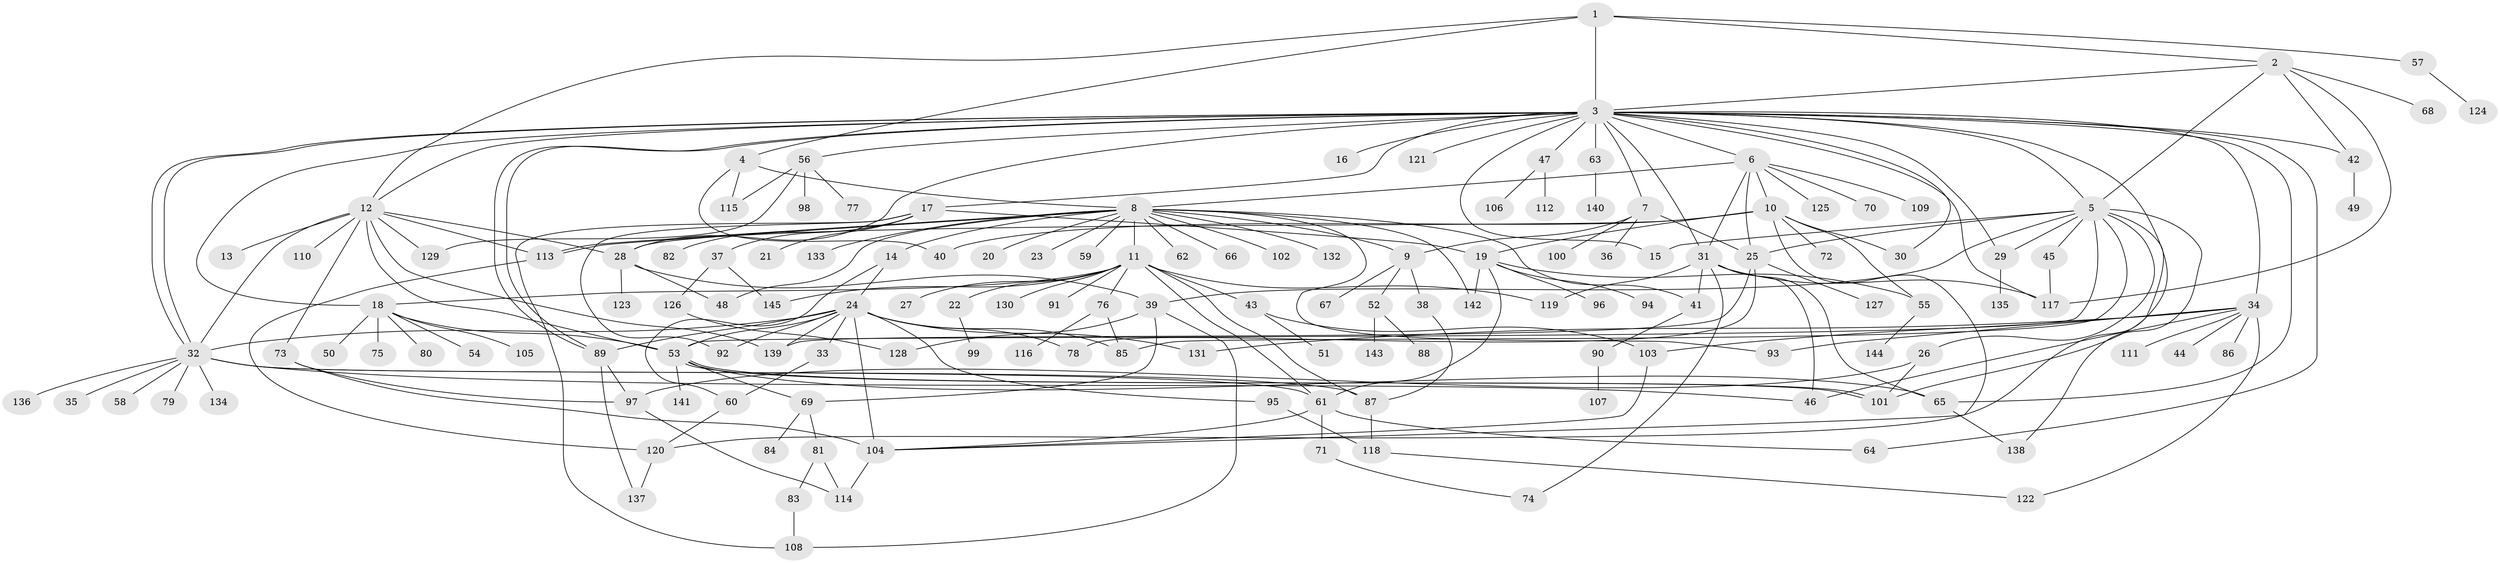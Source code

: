 // Generated by graph-tools (version 1.1) at 2025/47/03/09/25 04:47:45]
// undirected, 145 vertices, 224 edges
graph export_dot {
graph [start="1"]
  node [color=gray90,style=filled];
  1;
  2;
  3;
  4;
  5;
  6;
  7;
  8;
  9;
  10;
  11;
  12;
  13;
  14;
  15;
  16;
  17;
  18;
  19;
  20;
  21;
  22;
  23;
  24;
  25;
  26;
  27;
  28;
  29;
  30;
  31;
  32;
  33;
  34;
  35;
  36;
  37;
  38;
  39;
  40;
  41;
  42;
  43;
  44;
  45;
  46;
  47;
  48;
  49;
  50;
  51;
  52;
  53;
  54;
  55;
  56;
  57;
  58;
  59;
  60;
  61;
  62;
  63;
  64;
  65;
  66;
  67;
  68;
  69;
  70;
  71;
  72;
  73;
  74;
  75;
  76;
  77;
  78;
  79;
  80;
  81;
  82;
  83;
  84;
  85;
  86;
  87;
  88;
  89;
  90;
  91;
  92;
  93;
  94;
  95;
  96;
  97;
  98;
  99;
  100;
  101;
  102;
  103;
  104;
  105;
  106;
  107;
  108;
  109;
  110;
  111;
  112;
  113;
  114;
  115;
  116;
  117;
  118;
  119;
  120;
  121;
  122;
  123;
  124;
  125;
  126;
  127;
  128;
  129;
  130;
  131;
  132;
  133;
  134;
  135;
  136;
  137;
  138;
  139;
  140;
  141;
  142;
  143;
  144;
  145;
  1 -- 2;
  1 -- 3;
  1 -- 4;
  1 -- 12;
  1 -- 57;
  2 -- 3;
  2 -- 5;
  2 -- 42;
  2 -- 68;
  2 -- 117;
  3 -- 5;
  3 -- 6;
  3 -- 7;
  3 -- 12;
  3 -- 15;
  3 -- 16;
  3 -- 17;
  3 -- 18;
  3 -- 28;
  3 -- 29;
  3 -- 30;
  3 -- 31;
  3 -- 32;
  3 -- 32;
  3 -- 34;
  3 -- 42;
  3 -- 47;
  3 -- 56;
  3 -- 63;
  3 -- 64;
  3 -- 65;
  3 -- 89;
  3 -- 89;
  3 -- 101;
  3 -- 117;
  3 -- 121;
  4 -- 8;
  4 -- 40;
  4 -- 115;
  5 -- 15;
  5 -- 25;
  5 -- 26;
  5 -- 29;
  5 -- 39;
  5 -- 45;
  5 -- 53;
  5 -- 85;
  5 -- 120;
  5 -- 138;
  6 -- 8;
  6 -- 10;
  6 -- 25;
  6 -- 31;
  6 -- 70;
  6 -- 109;
  6 -- 125;
  7 -- 9;
  7 -- 25;
  7 -- 36;
  7 -- 100;
  8 -- 9;
  8 -- 11;
  8 -- 14;
  8 -- 20;
  8 -- 23;
  8 -- 41;
  8 -- 48;
  8 -- 59;
  8 -- 62;
  8 -- 66;
  8 -- 93;
  8 -- 102;
  8 -- 113;
  8 -- 113;
  8 -- 132;
  8 -- 133;
  8 -- 142;
  9 -- 38;
  9 -- 52;
  9 -- 67;
  10 -- 19;
  10 -- 28;
  10 -- 30;
  10 -- 40;
  10 -- 55;
  10 -- 72;
  10 -- 104;
  11 -- 18;
  11 -- 22;
  11 -- 27;
  11 -- 43;
  11 -- 61;
  11 -- 76;
  11 -- 87;
  11 -- 91;
  11 -- 119;
  11 -- 130;
  11 -- 145;
  12 -- 13;
  12 -- 28;
  12 -- 32;
  12 -- 53;
  12 -- 73;
  12 -- 110;
  12 -- 113;
  12 -- 129;
  12 -- 139;
  14 -- 24;
  14 -- 60;
  17 -- 19;
  17 -- 21;
  17 -- 37;
  17 -- 82;
  17 -- 92;
  17 -- 108;
  18 -- 50;
  18 -- 53;
  18 -- 54;
  18 -- 75;
  18 -- 80;
  18 -- 105;
  19 -- 55;
  19 -- 61;
  19 -- 94;
  19 -- 96;
  19 -- 142;
  22 -- 99;
  24 -- 32;
  24 -- 33;
  24 -- 53;
  24 -- 78;
  24 -- 85;
  24 -- 89;
  24 -- 92;
  24 -- 95;
  24 -- 104;
  24 -- 131;
  24 -- 139;
  25 -- 78;
  25 -- 127;
  25 -- 139;
  26 -- 97;
  26 -- 101;
  28 -- 39;
  28 -- 48;
  28 -- 123;
  29 -- 135;
  31 -- 41;
  31 -- 46;
  31 -- 65;
  31 -- 74;
  31 -- 117;
  31 -- 119;
  32 -- 35;
  32 -- 46;
  32 -- 58;
  32 -- 61;
  32 -- 79;
  32 -- 87;
  32 -- 134;
  32 -- 136;
  33 -- 60;
  34 -- 44;
  34 -- 46;
  34 -- 86;
  34 -- 93;
  34 -- 103;
  34 -- 111;
  34 -- 122;
  34 -- 131;
  37 -- 126;
  37 -- 145;
  38 -- 87;
  39 -- 69;
  39 -- 108;
  39 -- 128;
  41 -- 90;
  42 -- 49;
  43 -- 51;
  43 -- 103;
  45 -- 117;
  47 -- 106;
  47 -- 112;
  52 -- 88;
  52 -- 143;
  53 -- 65;
  53 -- 69;
  53 -- 101;
  53 -- 101;
  53 -- 141;
  55 -- 144;
  56 -- 77;
  56 -- 98;
  56 -- 115;
  56 -- 129;
  57 -- 124;
  60 -- 120;
  61 -- 64;
  61 -- 71;
  61 -- 104;
  63 -- 140;
  65 -- 138;
  69 -- 81;
  69 -- 84;
  71 -- 74;
  73 -- 97;
  73 -- 104;
  76 -- 85;
  76 -- 116;
  81 -- 83;
  81 -- 114;
  83 -- 108;
  87 -- 118;
  89 -- 97;
  89 -- 137;
  90 -- 107;
  95 -- 118;
  97 -- 114;
  103 -- 104;
  104 -- 114;
  113 -- 120;
  118 -- 122;
  120 -- 137;
  126 -- 128;
}

